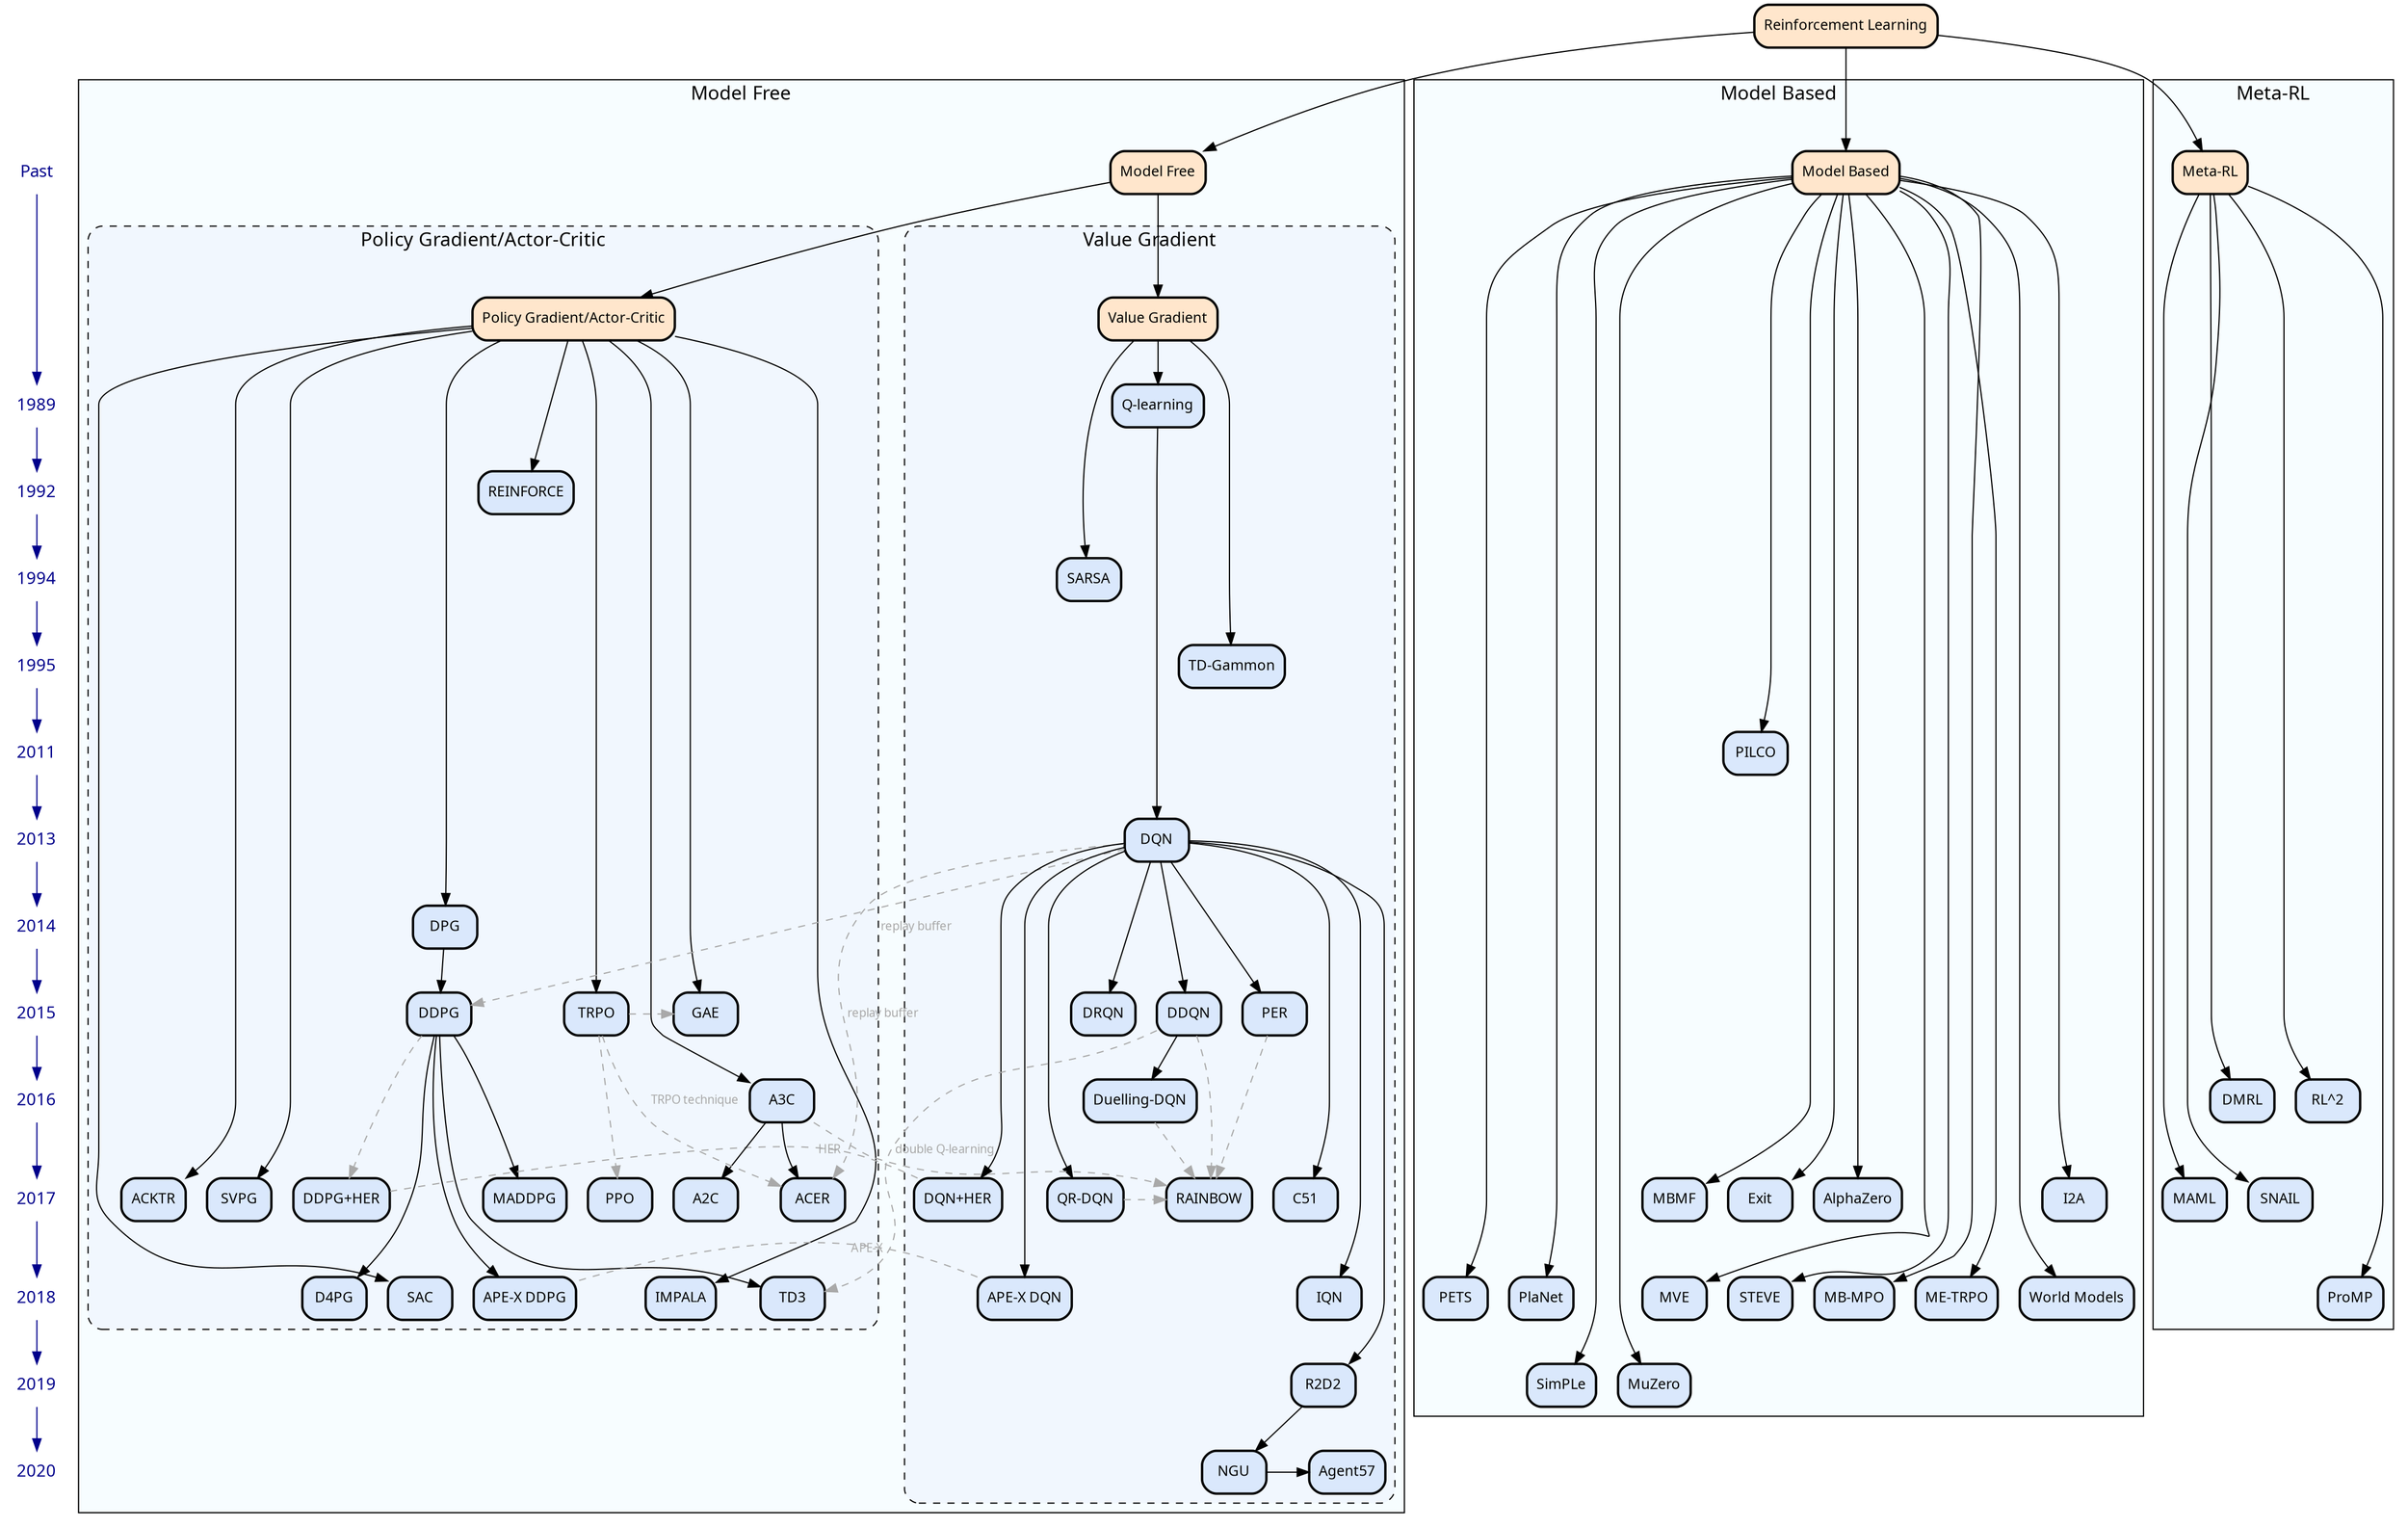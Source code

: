 digraph {
	compound=true
	rankdir=TB
	newrank=true
	subgraph timeline {
		Past [fontcolor=darkblue fontname="sans-serif" fontsize=14 group=timeline shape=plaintext]
		1989 [fontcolor=darkblue fontname="sans-serif" fontsize=14 group=timeline shape=plaintext]
		1992 [fontcolor=darkblue fontname="sans-serif" fontsize=14 group=timeline shape=plaintext]
		1994 [fontcolor=darkblue fontname="sans-serif" fontsize=14 group=timeline shape=plaintext]
		1995 [fontcolor=darkblue fontname="sans-serif" fontsize=14 group=timeline shape=plaintext]
		2011 [fontcolor=darkblue fontname="sans-serif" fontsize=14 group=timeline shape=plaintext]
		2013 [fontcolor=darkblue fontname="sans-serif" fontsize=14 group=timeline shape=plaintext]
		2014 [fontcolor=darkblue fontname="sans-serif" fontsize=14 group=timeline shape=plaintext]
		2015 [fontcolor=darkblue fontname="sans-serif" fontsize=14 group=timeline shape=plaintext]
		2016 [fontcolor=darkblue fontname="sans-serif" fontsize=14 group=timeline shape=plaintext]
		2017 [fontcolor=darkblue fontname="sans-serif" fontsize=14 group=timeline shape=plaintext]
		2018 [fontcolor=darkblue fontname="sans-serif" fontsize=14 group=timeline shape=plaintext]
		2019 [fontcolor=darkblue fontname="sans-serif" fontsize=14 group=timeline shape=plaintext]
		2020 [fontcolor=darkblue fontname="sans-serif" fontsize=14 group=timeline shape=plaintext]
		Past -> 1989 [color=darkblue]
		1989 -> 1992 [color=darkblue]
		1992 -> 1994 [color=darkblue]
		1994 -> 1995 [color=darkblue]
		1995 -> 2011 [color=darkblue]
		2011 -> 2013 [color=darkblue]
		2013 -> 2014 [color=darkblue]
		2014 -> 2015 [color=darkblue]
		2015 -> 2016 [color=darkblue]
		2016 -> 2017 [color=darkblue]
		2017 -> 2018 [color=darkblue]
		2018 -> 2019 [color=darkblue]
		2019 -> 2020 [color=darkblue]
	}
	"Reinforcement Learning" [label="Reinforcement Learning" fillcolor="#ffe6cc" fontname="sans-serif" fontsize=12 shape=box style="rounded,bold,filled" tooltip="Reinforcement learning (RL) is an area of machine learning concerned with how
software agents ought to take actions in an environment in order to maximize
the notion of cumulative reward [from Wikipedia]

"]
	"Model Free" -> "Value Gradient" [fontcolor=black fontname="sans-serif" fontsize=10]
	"Model Free" -> "Policy Gradient/Actor-Critic" [fontcolor=black fontname="sans-serif" fontsize=10]
	DQN -> DDPG [label="replay buffer" color=darkgray constraint=false fontcolor=darkgray fontname="sans-serif" fontsize=10 style=dashed]
	DQN -> ACER [label="replay buffer" color=darkgray fontcolor=darkgray fontname="sans-serif" fontsize=10 style=dashed]
	DDQN -> TD3 [label="double Q-learning" color=darkgray fontcolor=darkgray fontname="sans-serif" fontsize=10 style=dashed]
	"DQN+HER" -> "DDPG+HER" [label=HER arrowhead=none color=darkgray constraint=false fontcolor=darkgray fontname="sans-serif" fontsize=10 style=dashed]
	"APE-X DQN" -> "APE-X DDPG" [label="APE-X" arrowhead=none color=darkgray constraint=false fontcolor=darkgray fontname="sans-serif" fontsize=10 style=dashed]
	A3C -> RAINBOW [color=darkgray fontcolor=darkgray fontname="sans-serif" fontsize=10 style=dashed]
	subgraph "clusterModel Free" {
		label="Model Free"
		color=black
		fontname="sans-serif"
		fontsize=16
		fillcolor="#f7fdff" style=filled
		"Model Free" [label="Model Free" fillcolor="#ffe6cc" fontname="sans-serif" fontsize=12 shape=box style="rounded,bold,filled" tooltip="In model free reinforcement learning, the agent directly tries to predict the
value/policy without having or trying to model the environment

" weight=10]
		subgraph "clusterValue Gradient" {
			label="Value Gradient"
			color=black
			fontname="sans-serif"
			fontsize=16
			fillcolor="#f1f7fe" style="rounded,dashed,filled"
			"Value Gradient" [label="Value Gradient" fillcolor="#ffe6cc" fontname="sans-serif" fontsize=12 shape=box style="rounded,bold,filled" tooltip="The algorithm is learning the value function of each state or state-action.
The policy is implicit, usually by just selecting the best value

"]
			"Value Gradient" -> SARSA [fontcolor=black fontname="sans-serif" fontsize=10 style=solid]
			"Value Gradient" -> "Q-learning" [fontcolor=black fontname="sans-serif" fontsize=10 style=solid]
			"Value Gradient" -> "TD-Gammon" [fontcolor=black fontname="sans-serif" fontsize=10 style=solid]
			SARSA [label=SARSA fillcolor="#dae8fc" fontname="sans-serif" fontsize=12 shape=box style="rounded,bold,filled" tooltip="SARSA (State-Action-Reward-State-Action) is an on-policy TD control method

"]
			"Q-learning" [label="Q-learning" fillcolor="#dae8fc" fontname="sans-serif" fontsize=12 shape=box style="rounded,bold,filled" tooltip="Q-learning an off-policy TD control method. Unlike SARSA, it doesn't follow
the policy to find the next action but rather chooses most optimal action in a
greedy fashion

"]
			"Q-learning" -> DQN [fontcolor=black fontname="sans-serif" fontsize=10]
			"TD-Gammon" [label="TD-Gammon" fillcolor="#dae8fc" fontname="sans-serif" fontsize=12 shape=box style="rounded,bold,filled" tooltip="TD-Gammon is a model-free reinforcement learning algorithm similar to
Q-learning, and uses a multi-layer perceptron with one hidden layer as the
value function approximator. It learns the game entirely by playing against
itself and achieves superhuman level of play.

"]
			DQN [label=DQN fillcolor="#dae8fc" fontname="sans-serif" fontsize=12 shape=box style="rounded,bold,filled" tooltip="Deep Q Network (DQN) is Q-Learning with deep neural network as state-action
value estimator and uses a replay buffer to sample experiences from previous
trajectories to make learning more stable.

"]
			DQN -> DRQN [fontcolor=black fontname="sans-serif" fontsize=10]
			DQN -> DDQN [fontcolor=black fontname="sans-serif" fontsize=10]
			DQN -> PER [fontcolor=black fontname="sans-serif" fontsize=10]
			DQN -> "QR-DQN" [fontcolor=black fontname="sans-serif" fontsize=10]
			DQN -> C51 [fontcolor=black fontname="sans-serif" fontsize=10]
			DQN -> "DQN+HER" [fontcolor=black fontname="sans-serif" fontsize=10]
			DQN -> IQN [fontcolor=black fontname="sans-serif" fontsize=10]
			DQN -> "APE-X DQN" [fontcolor=black fontname="sans-serif" fontsize=10]
			DQN -> R2D2 [fontcolor=black fontname="sans-serif" fontsize=10]
			DRQN [label=DRQN fillcolor="#dae8fc" fontname="sans-serif" fontsize=12 shape=box style="rounded,bold,filled" tooltip="Deep Recurrent Q-Learning. Adding recurrency to a Deep Q-Network (DQN) by
replacing the first post-convolutional fully-connected layer with a recurrent
LSTM

"]
			DDQN [label=DDQN fillcolor="#dae8fc" fontname="sans-serif" fontsize=12 shape=box style="rounded,bold,filled" tooltip="Double DQN adds another neural network, making separate network for policy and
target. The target network is only updated after certain number of
steps/episodes. This makes the learning more stable.

"]
			DDQN -> "Duelling-DQN" [fontcolor=black fontname="sans-serif" fontsize=10]
			DDQN -> RAINBOW [color=darkgray fontcolor=darkgray fontname="sans-serif" fontsize=10 style=dashed]
			PER [label=PER fillcolor="#dae8fc" fontname="sans-serif" fontsize=12 shape=box style="rounded,bold,filled" tooltip="Prioritized Experience Replay (PER) improves data efficiency by replaying
transitions from which there is more to learn more often

"]
			PER -> RAINBOW [color=darkgray fontcolor=darkgray fontname="sans-serif" fontsize=10 style=dashed]
			"Duelling-DQN" [label="Duelling-DQN" fillcolor="#dae8fc" fontname="sans-serif" fontsize=12 shape=box style="rounded,bold,filled" tooltip="Duelling DQN represents two separate estimators: one for the state value
function and one for the state-dependent action advantage function. The main
benefit of this factoring is to generalize learning across actions without
imposing any change to the underlying reinforcement learning algorithm.

"]
			"Duelling-DQN" -> RAINBOW [color=darkgray fontcolor=darkgray fontname="sans-serif" fontsize=10 style=dashed]
			"QR-DQN" [label="QR-DQN" fillcolor="#dae8fc" fontname="sans-serif" fontsize=12 shape=box style="rounded,bold,filled" tooltip="Distributional Reinforcement Learning with Quantile Regression (QR-DQN). In
QR-DQN, distribution of values values are used for each state-action pair
instead of a single mean value

"]
			"QR-DQN" -> RAINBOW [color=darkgray fontcolor=darkgray fontname="sans-serif" fontsize=10 style=dashed]
			C51 [label=C51 fillcolor="#dae8fc" fontname="sans-serif" fontsize=12 shape=box style="rounded,bold,filled" tooltip="C51 Algorithm. The core idea of Distributional Bellman is to ask the following
questions. If we can model the Distribution of the total future rewards, why
restrict ourselves to the expected value (i.e. Q function)? There are several
benefits to learning an approximate distribution rather than its approximate
expectation. [source: flyyufelix's blog]

"]
			RAINBOW [label=RAINBOW fillcolor="#dae8fc" fontname="sans-serif" fontsize=12 shape=box style="rounded,bold,filled" tooltip="Combines six DQN extensions, namely Double Q-Learning, prioritized replay,
dueling networks, multi-step learning, distributional DQN, and noisy DQN into
single model to achieve state of the art performance

"]
			"DQN+HER" [label="DQN+HER" fillcolor="#dae8fc" fontname="sans-serif" fontsize=12 shape=box style="rounded,bold,filled" tooltip="DQN with Hindsight Experience Replay (HER)

"]
			IQN [label=IQN fillcolor="#dae8fc" fontname="sans-serif" fontsize=12 shape=box style="rounded,bold,filled" tooltip="Implicit Quantile Networks (IQN). From the abstract: In this work, we build on
recent advances in distributional reinforcement learning to give a generally
applicable, flexible, and state-of-the-art distributional variant of DQN. We
achieve this by using quantile regression to approximate the full quantile
function for the state-action return distribution. By reparameterizing a
distribution over the sample space, this yields an implicitly defined return
distribution and gives rise to a large class of risk-sensitive policies. We
demonstrate improved performance on the 57 Atari 2600 games in the ALE, and
use our algorithm's implicitly defined distributions to study the effects of
risk-sensitive policies in Atari games.

"]
			"APE-X DQN" [label="APE-X DQN" fillcolor="#dae8fc" fontname="sans-serif" fontsize=12 shape=box style="rounded,bold,filled" tooltip="DQN with Distributed Prioritized Experience Replay

"]
			R2D2 [label=R2D2 fillcolor="#dae8fc" fontname="sans-serif" fontsize=12 shape=box style="rounded,bold,filled" tooltip="Recurrent Replay Distributed DQN (R2D2). (from the abstract) Building on the
recent successes of distributed training of RL agents, in this paper we
investigate the training of RNN-based RL agents from distributed prioritized
experience replay. We study the effects of parameter lag resulting in
representational drift and recurrent state staleness and empirically derive an
improved training strategy. Using a single network architecture and fixed set
of hyper-parameters, the resulting agent, Recurrent Replay Distributed DQN,
quadruples the previous state of the art on Atari-57, and matches the state of
the art on DMLab-30. It is the first agent to exceed human-level performance
in 52 of the 57 Atari games.

"]
			R2D2 -> NGU [fontcolor=black fontname="sans-serif" fontsize=10]
			NGU [label=NGU fillcolor="#dae8fc" fontname="sans-serif" fontsize=12 shape=box style="rounded,bold,filled" tooltip="Never Give Up (NGU). (from the abstract) We propose a reinforcement learning
agent to solve hard exploration games by learning a range of directed
exploratory policies. We construct an episodic memory-based intrinsic reward
using k-nearest neighbors over the agent's recent experience to train the
directed exploratory policies, thereby encouraging the agent to repeatedly
revisit all states in its environment. A self-supervised inverse dynamics
model is used to train the embeddings of the nearest neighbour lookup, biasing
the novelty signal towards what the agent can control. We employ the framework
of Universal Value Function Approximators (UVFA) to simultaneously learn many
directed exploration policies with the same neural network, with different
trade-offs between exploration and exploitation. By using the same neural
network for different degrees of exploration/exploitation, transfer is
demonstrated from predominantly exploratory policies yielding effective
exploitative policies. The proposed method can be incorporated to run with
modern distributed RL agents that collect large amounts of experience from
many actors running in parallel on separate environment instances. Our method
doubles the performance of the base agent in all hard exploration in the
Atari-57 suite while maintaining a very high score across the remaining games,
obtaining a median human normalised score of 1344.0%. Notably, the proposed
method is the first algorithm to achieve non-zero rewards (with a mean score
of 8,400) in the game of Pitfall! without using demonstrations or hand-crafted
features.

"]
			NGU -> Agent57 [fontcolor=black fontname="sans-serif" fontsize=10]
			Agent57 [label=Agent57 fillcolor="#dae8fc" fontname="sans-serif" fontsize=12 shape=box style="rounded,bold,filled" tooltip="(from the abstract) Atari games have been a long-standing benchmark in the
reinforcement learning (RL) community for the past decade. This benchmark was
proposed to test general competency of RL algorithms. Previous work has
achieved good average performance by doing outstandingly well on many games of
the set, but very poorly in several of the most challenging games. We propose
Agent57, the first deep RL agent that outperforms the standard human benchmark
on all 57 Atari games. To achieve this result, we train a neural network which
parameterizes a family of policies ranging from very exploratory to purely
exploitative. We propose an adaptive mechanism to choose which policy to
prioritize throughout the training process. Additionally, we utilize a novel
parameterization of the architecture that allows for more consistent and
stable learning.

"]
		}
		subgraph "clusterPolicy Gradient/Actor-Critic" {
			label="Policy Gradient/Actor-Critic"
			color=black
			fontname="sans-serif"
			fontsize=16
			fillcolor="#f1f7fe" style="rounded,dashed,filled"
			"Policy Gradient/Actor-Critic" [label="Policy Gradient/Actor-Critic" fillcolor="#ffe6cc" fontname="sans-serif" fontsize=12 shape=box style="rounded,bold,filled" tooltip="The algorithm works directly to optimize the policy, with or without value
function. If the value function is learned in addition to the policy, we would
get Actor-Critic algorithm. Most policy gradient algorithms are Actor-Critic.
The Critic updates value function parameters w and depending on the algorithm
it could be action-value Q(a|s;w) or state-value V(s;w). The Actor updates
policy parameters θ, in the direction suggested by the critic, π(a|s;θ). [from
Lilian Weng' blog]

"]
			"Policy Gradient/Actor-Critic" -> REINFORCE [fontcolor=black fontname="sans-serif" fontsize=10 style=solid]
			"Policy Gradient/Actor-Critic" -> DPG [fontcolor=black fontname="sans-serif" fontsize=10 style=solid]
			"Policy Gradient/Actor-Critic" -> TRPO [fontcolor=black fontname="sans-serif" fontsize=10 style=solid]
			"Policy Gradient/Actor-Critic" -> GAE [fontcolor=black fontname="sans-serif" fontsize=10 style=solid]
			"Policy Gradient/Actor-Critic" -> A3C [fontcolor=black fontname="sans-serif" fontsize=10 style=solid]
			"Policy Gradient/Actor-Critic" -> ACKTR [fontcolor=black fontname="sans-serif" fontsize=10 style=solid]
			"Policy Gradient/Actor-Critic" -> SVPG [fontcolor=black fontname="sans-serif" fontsize=10 style=solid]
			"Policy Gradient/Actor-Critic" -> SAC [fontcolor=black fontname="sans-serif" fontsize=10 style=solid]
			"Policy Gradient/Actor-Critic" -> IMPALA [fontcolor=black fontname="sans-serif" fontsize=10 style=solid]
			REINFORCE [label=REINFORCE fillcolor="#dae8fc" fontname="sans-serif" fontsize=12 shape=box style="rounded,bold,filled" tooltip="REINFORCE (Monte-Carlo policy gradient) is a pure policy gradient algorithm
that works without a value function. The agent collects a trajectory of one
episode using its current policy, and uses the returns to update the policy
parameter

"]
			DPG [label=DPG fillcolor="#dae8fc" fontname="sans-serif" fontsize=12 shape=box style="rounded,bold,filled" tooltip="Deterministic Policy Gradient. Abstract: In this paper we consider
deterministic policy gradient algorithms for reinforcement learning with
continuous actions. The deterministic policy gradient has a particularly
appealing form: it is the expected gradient of the action-value function. This
simple form means that the deterministic policy gradient can be estimated much
more efficiently than the usual stochastic policy gradient. To ensure adequate
exploration, we introduce an off-policy actor-critic algorithm that learns a
deterministic target policy from an exploratory behaviour policy. We
demonstrate that deterministic policy gradient algorithms can significantly
outperform their stochastic counterparts in high-dimensional action spaces.

"]
			DPG -> DDPG [fontcolor=black fontname="sans-serif" fontsize=10]
			DDPG [label=DDPG fillcolor="#dae8fc" fontname="sans-serif" fontsize=12 shape=box style="rounded,bold,filled" tooltip="Deep Deterministic Policy Gradient (DDPG).

"]
			DDPG -> "DDPG+HER" [color=darkgray fontcolor=darkgray fontname="sans-serif" fontsize=10 style=dashed]
			DDPG -> MADDPG [fontcolor=black fontname="sans-serif" fontsize=10]
			DDPG -> D4PG [fontcolor=black fontname="sans-serif" fontsize=10]
			DDPG -> "APE-X DDPG" [fontcolor=black fontname="sans-serif" fontsize=10]
			DDPG -> TD3 [fontcolor=black fontname="sans-serif" fontsize=10]
			TRPO [label=TRPO fillcolor="#dae8fc" fontname="sans-serif" fontsize=12 shape=box style="rounded,bold,filled" tooltip="Trust Region Policy Optimization (TRPO) improves training stability by
enforcing a KL divergence constraint to avoid parameter updates that change
the policy too much at one step.

"]
			TRPO -> GAE [color=darkgray fontcolor=darkgray fontname="sans-serif" fontsize=10 style=dashed]
			TRPO -> ACER [label="TRPO technique" color=darkgray fontcolor=darkgray fontname="sans-serif" fontsize=10 style=dashed]
			TRPO -> PPO [color=darkgray fontcolor=darkgray fontname="sans-serif" fontsize=10 style=dashed]
			GAE [label=GAE fillcolor="#dae8fc" fontname="sans-serif" fontsize=12 shape=box style="rounded,bold,filled" tooltip="Generalized Advantage Estimation

"]
			A3C [label=A3C fillcolor="#dae8fc" fontname="sans-serif" fontsize=12 shape=box style="rounded,bold,filled" tooltip="Asynchronous Advantage Actor-Critic (A3C) is a classic policy gradient method
with the special focus on parallel training. In A3C, the critics learn the
state-value function, V(s;w), while multiple actors are trained in parallel
and get synced with global parameters from time to time. Hence, A3C is good
for parallel training by default, i.e. on one machine with multi-core CPU.
[from Lilian Weng' blog]

"]
			A3C -> A2C [fontcolor=black fontname="sans-serif" fontsize=10]
			A3C -> ACER [fontcolor=black fontname="sans-serif" fontsize=10]
			"DDPG+HER" [label="DDPG+HER" fillcolor="#dae8fc" fontname="sans-serif" fontsize=12 shape=box style="rounded,bold,filled" tooltip="Hindsight Experience Replay (HER)

"]
			MADDPG [label=MADDPG fillcolor="#dae8fc" fontname="sans-serif" fontsize=12 shape=box style="rounded,bold,filled" tooltip="Multi-agent DDPG (MADDPG) extends DDPG to an environment where multiple agents
are coordinating to complete tasks with only local information. In the
viewpoint of one agent, the environment is non-stationary as policies of other
agents are quickly upgraded and remain unknown. MADDPG is an actor-critic
model redesigned particularly for handling such a changing environment and
interactions between agents (from Lilian Weng's blog)

"]
			A2C [label=A2C fillcolor="#dae8fc" fontname="sans-serif" fontsize=12 shape=box style="rounded,bold,filled" tooltip="A2C is a synchronous, deterministic variant of Asynchronous Advantage Actor
Critic (A3C). It uses multiple workers to avoid the use of a replay buffer.

"]
			A2C -> ACER [fontcolor=black fontname="sans-serif" fontsize=10 style=invis]
			A2C -> ACKTR [fontcolor=black fontname="sans-serif" fontsize=10 style=invis]
			A2C -> SVPG [fontcolor=black fontname="sans-serif" fontsize=10 style=invis]
			A2C -> IMPALA [fontcolor=black fontname="sans-serif" fontsize=10 style=invis]
			ACER [label=ACER fillcolor="#dae8fc" fontname="sans-serif" fontsize=12 shape=box style="rounded,bold,filled" tooltip="Actor-Critic with Experience Replay (ACER) combines several ideas of previous
algorithms: it uses multiple workers (as A2C), implements a replay buffer (as
in DQN), uses Retrace for Q-value estimation, importance sampling and a trust
region. ACER is A3C's off-policy counterpart. ACER proposes several designs to
overcome the major obstacle to making A3C off policy, that is how to control
the stability of the off-policy estimator. (source: Lilian Weng's blog)

"]
			ACKTR [label=ACKTR fillcolor="#dae8fc" fontname="sans-serif" fontsize=12 shape=box style="rounded,bold,filled" tooltip="Actor Critic using Kronecker-Factored Trust Region (ACKTR) is applying trust
region optimization to deep reinforcement learning using a recently proposed
Kronecker-factored approximation to the curvature.

"]
			PPO [label=PPO fillcolor="#dae8fc" fontname="sans-serif" fontsize=12 shape=box style="rounded,bold,filled" tooltip="Proximal Policy Optimization (PPO) is similar to TRPO but uses simpler
mechanism while retaining similar performance.

"]
			PPO -> SAC [fontcolor=black fontname="sans-serif" fontsize=10 style=invis]
			SVPG [label=SVPG fillcolor="#dae8fc" fontname="sans-serif" fontsize=12 shape=box style="rounded,bold,filled" tooltip="Stein Variational Policy Gradient (SVPG)

"]
			D4PG [label=D4PG fillcolor="#dae8fc" fontname="sans-serif" fontsize=12 shape=box style="rounded,bold,filled" tooltip="Distributed Distributional Deep Deterministic Policy Gradient (D4PG) adopts
the very successful distributional perspective on reinforcement learning and
adapts it to the continuous control setting. It combines this within a
distributed framework. It also combines this technique with a number of
additional, simple improvements such as the use of N-step returns and
prioritized experience replay [from the paper's abstract]

"]
			"APE-X DDPG" [label="APE-X DDPG" fillcolor="#dae8fc" fontname="sans-serif" fontsize=12 shape=box style="rounded,bold,filled" tooltip="DDPG with Distributed Prioritized Experience Replay

"]
			SAC [label=SAC fillcolor="#dae8fc" fontname="sans-serif" fontsize=12 shape=box style="rounded,bold,filled" tooltip="Soft Actor Critic (SAC) is an algorithm that optimizes a stochastic policy in
an off-policy way, forming a bridge between stochastic policy optimization and
DDPG-style approaches.

"]
			TD3 [label=TD3 fillcolor="#dae8fc" fontname="sans-serif" fontsize=12 shape=box style="rounded,bold,filled" tooltip="Twin Delayed DDPG (TD3). TD3 addresses function approximation error in DDPG by
introducing twin Q-value approximation network and less frequent updates

"]
			IMPALA [label=IMPALA fillcolor="#dae8fc" fontname="sans-serif" fontsize=12 shape=box style="rounded,bold,filled" tooltip="Importance Weighted Actor-Learner Architecture (IMPALA)

"]
		}
	}
	subgraph "clusterModel Based" {
		label="Model Based"
		color=black
		fontname="sans-serif"
		fontsize=16
		fillcolor="#f7fdff" style=filled
		"Model Based" [label="Model Based" fillcolor="#ffe6cc" fontname="sans-serif" fontsize=12 shape=box style="rounded,bold,filled" tooltip="In model-based reinforcement learning, the agent uses the experience to try to
model the environment, and then uses the model to predict the value/policy

"]
		"Model Based" -> PILCO [fontcolor=black fontname="sans-serif" fontsize=10 style=solid]
		"Model Based" -> I2A [fontcolor=black fontname="sans-serif" fontsize=10 style=solid]
		"Model Based" -> MBMF [fontcolor=black fontname="sans-serif" fontsize=10 style=solid]
		"Model Based" -> Exit [fontcolor=black fontname="sans-serif" fontsize=10 style=solid]
		"Model Based" -> AlphaZero [fontcolor=black fontname="sans-serif" fontsize=10 style=solid]
		"Model Based" -> MVE [fontcolor=black fontname="sans-serif" fontsize=10 style=solid]
		"Model Based" -> STEVE [fontcolor=black fontname="sans-serif" fontsize=10 style=solid]
		"Model Based" -> "ME-TRPO" [fontcolor=black fontname="sans-serif" fontsize=10 style=solid]
		"Model Based" -> "MB-MPO" [fontcolor=black fontname="sans-serif" fontsize=10 style=solid]
		"Model Based" -> "World Models" [fontcolor=black fontname="sans-serif" fontsize=10 style=solid]
		"Model Based" -> PETS [fontcolor=black fontname="sans-serif" fontsize=10 style=solid]
		"Model Based" -> PlaNet [fontcolor=black fontname="sans-serif" fontsize=10 style=solid]
		"Model Based" -> SimPLe [fontcolor=black fontname="sans-serif" fontsize=10 style=solid]
		"Model Based" -> MuZero [fontcolor=black fontname="sans-serif" fontsize=10 style=solid]
		PILCO [label=PILCO fillcolor="#dae8fc" fontname="sans-serif" fontsize=12 shape=box style="rounded,bold,filled" tooltip="(from the abstract) In this paper, we introduce PILCO, a practical, data-
efficient model-based policy search method. PILCO reduces model bias, one of
the key problems of model-based reinforcement learning, in a principled way.
By learning a probabilistic dynamics model and explicitly incorporating model
uncertainty into long-term planning, PILCO can cope with very little data and
facilitates learning froms cratch in only a few trials. Policy evaluationis
performed in closed form using state-of-the-art approximate inference.
Furthermore, policy gradients are computed analytically for policy
improvement. We report unprecedented learning efficiency on challenging and
high-dimensional control tasks.

"]
		I2A [label=I2A fillcolor="#dae8fc" fontname="sans-serif" fontsize=12 shape=box style="rounded,bold,filled" tooltip="(from the abstract) We introduce Imagination-Augmented Agents (I2As), a novel
architecture for deep reinforcement learning combining model-free and model-
based aspects. In contrast to most existing model-based reinforcement learning
and planning methods, which prescribe how a model should be used to arrive at
a policy, I2As learn to interpret predictions from a learned environment model
to construct implicit plans in arbitrary ways, by using the predictions as
additional context in deep policy networks. I2As show improved data
efficiency, performance, and robustness to model misspecification compared to
several baselines.

"]
		MBMF [label=MBMF fillcolor="#dae8fc" fontname="sans-serif" fontsize=12 shape=box style="rounded,bold,filled" tooltip="(from the abstract) Neural Network Dynamics for Model-Based Deep Reinforcement
Learning with Model-Free Fine-Tuning. We demonstrate that medium-sized neural
network models can in fact be combined with model predictive control (MPC) to
achieve excellent sample complexity in a model-based reinforcement learning
algorithm, producing stable and plausible gaits to accomplish various complex
locomotion tasks. We also propose using deep neural network dynamics models to
initialize a model-free learner, in order to combine the sample efficiency of
model-based approaches with the high task-specific performance of model-free
methods. We empirically demonstrate on MuJoCo locomotion tasks that our pure
model-based approach trained on just random action data can follow arbitrary
trajectories with excellent sample efficiency, and that our hybrid algorithm
can accelerate model-free learning on high-speed benchmark tasks, achieving
sample efficiency gains of 3-5x on swimmer, cheetah, hopper, and ant agents.

"]
		Exit [label=Exit fillcolor="#dae8fc" fontname="sans-serif" fontsize=12 shape=box style="rounded,bold,filled" tooltip="Expert Iteration (ExIt) is a novel reinforcement learning algorithm which
decomposes the problem into separate planning and generalisation tasks.
Planning new policies is performed by tree search, while a deep neural network
generalises those plans. Subsequently, tree search is improved by using the
neural network policy to guide search, increasing the strength of new plans.
In contrast, standard deep Reinforcement Learning algorithms rely on a neural
network not only to generalise plans, but to discover them too. We show that
ExIt outperforms REINFORCE for training a neural network to play the board
game Hex, and our final tree search agent, trained tabula rasa, defeats MoHex
1.0, the most recent Olympiad Champion player to be publicly released. (from
the abstract)

"]
		AlphaZero [label=AlphaZero fillcolor="#dae8fc" fontname="sans-serif" fontsize=12 shape=box style="rounded,bold,filled" tooltip="AlphaZero generalises tabula rasa reinforcement learning from games of self-
play approach. Starting from random play, and given no domain knowledge except
the game rules, AlphaZero achieved within 24 hours a superhuman level of play
in the games of chess and shogi (Japanese chess) as well as Go, and
convincingly defeated a world-champion program in each case. (from the
abstract)

"]
		MVE [label=MVE fillcolor="#dae8fc" fontname="sans-serif" fontsize=12 shape=box style="rounded,bold,filled" tooltip="(from the abstract) Recent model-free reinforcement learning algorithms have
proposed incorporating learned dynamics models as a source of additional data
with the intention of reducing sample complexity. Such methods hold the
promise of incorporating imagined data coupled with a notion of model
uncertainty to accelerate the learning of continuous control tasks.
Unfortunately, they rely on heuristics that limit usage of the dynamics model.
We present model-based value expansion, which controls for uncertainty in the
model by only allowing imagination to fixed depth. By enabling wider use of
learned dynamics models within a model-free reinforcement learning algorithm,
we improve value estimation, which, in turn, reduces the sample complexity of
learning.

"]
		STEVE [label=STEVE fillcolor="#dae8fc" fontname="sans-serif" fontsize=12 shape=box style="rounded,bold,filled" tooltip="(from the abstract) Integrating model-free and model-based approaches in
reinforcement learning has the potential to achieve the high performance of
model-free algorithms with low sample complexity. However, this is difficult
because an imperfect dynamics model can degrade the performance of the
learning algorithm, and in sufficiently complex environments, the dynamics
model will almost always be imperfect. As a result, a key challenge is to
combine model-based approaches with model-free learning in such a way that
errors in the model do not degrade performance. We propose stochastic ensemble
value expansion (STEVE), a novel model-based technique that addresses this
issue. By dynamically interpolating between model rollouts of various horizon
lengths for each individual example, STEVE ensures that the model is only
utilized when doing so does not introduce significant errors. Our approach
outperforms model-free baselines on challenging continuous control benchmarks
with an order-of-magnitude increase in sample efficiency, and in contrast to
previous model-based approaches, performance does not degrade in complex
environments.

"]
		"ME-TRPO" [label="ME-TRPO" fillcolor="#dae8fc" fontname="sans-serif" fontsize=12 shape=box style="rounded,bold,filled" tooltip="(from the abstract) Model-free reinforcement learning (RL) methods are
succeeding in a growing number of tasks, aided by recent advances in deep
learning. However, they tend to suffer from high sample complexity, which
hinders their use in real-world domains. Alternatively, model-based
reinforcement learning promises to reduce sample complexity, but tends to
require careful tuning and to date have succeeded mainly in restrictive
domains where simple models are sufficient for learning. In this paper, we
analyze the behavior of vanilla model-based reinforcement learning methods
when deep neural networks are used to learn both the model and the policy, and
show that the learned policy tends to exploit regions where insufficient data
is available for the model to be learned, causing instability in training. To
overcome this issue, we propose to use an ensemble of models to maintain the
model uncertainty and regularize the learning process. We further show that
the use of likelihood ratio derivatives yields much more stable learning than
backpropagation through time. Altogether, our approach Model-Ensemble Trust-
Region Policy Optimization (ME-TRPO) significantly reduces the sample
complexity compared to model-free deep RL methods on challenging continuous
control benchmark tasks.

"]
		"MB-MPO" [label="MB-MPO" fillcolor="#dae8fc" fontname="sans-serif" fontsize=12 shape=box style="rounded,bold,filled" tooltip="(from the abstract) Model-based reinforcement learning approaches carry the
promise of being data efficient. However, due to challenges in learning
dynamics models that sufficiently match the real-world dynamics, they struggle
to achieve the same asymptotic performance as model-free methods. We propose
Model-Based Meta-Policy-Optimization (MB-MPO), an approach that foregoes the
strong reliance on accurate learned dynamics models. Using an ensemble of
learned dynamic models, MB-MPO meta-learns a policy that can quickly adapt to
any model in the ensemble with one policy gradient step. This steers the meta-
policy towards internalizing consistent dynamics predictions among the
ensemble while shifting the burden of behaving optimally w.r.t. the model
discrepancies towards the adaptation step. Our experiments show that MB-MPO is
more robust to model imperfections than previous model-based approaches.
Finally, we demonstrate that our approach is able to match the asymptotic
performance of model-free methods while requiring significantly less
experience.

"]
		"World Models" [label="World Models" fillcolor="#dae8fc" fontname="sans-serif" fontsize=12 shape=box style="rounded,bold,filled" tooltip="(from the abstract) A generative recurrent neural network is quickly trained
in an unsupervised manner to model popular reinforcement learning environments
through compressed spatio-temporal representations. The world model's
extracted features are fed into compact and simple policies trained by
evolution, achieving state of the art results in various environments. We also
train our agent entirely inside of an environment generated by its own
internal world model, and transfer this policy back into the actual
environment.

"]
		PETS [label=PETS fillcolor="#dae8fc" fontname="sans-serif" fontsize=12 shape=box style="rounded,bold,filled" tooltip="(from the abstract) Model-based reinforcement learning (RL) algorithms can
attain excellent sample efficiency, but often lag behind the best model-free
algorithms in terms of asymptotic performance. This is especially true with
high-capacity parametric function approximators, such as deep networks. In
this paper, we study how to bridge this gap, by employing uncertainty-aware
dynamics models. We propose a new algorithm called probabilistic ensembles
with trajectory sampling (PETS) that combines uncertainty-aware deep network
dynamics models with sampling-based uncertainty propagation. Our comparison to
state-of-the-art model-based and model-free deep RL algorithms shows that our
approach matches the asymptotic performance of model-free algorithms on
several challenging benchmark tasks, while requiring significantly fewer
samples (e.g., 8 and 125 times fewer samples than Soft Actor Critic and
Proximal Policy Optimization respectively on the half-cheetah task).

"]
		PlaNet [label=PlaNet fillcolor="#dae8fc" fontname="sans-serif" fontsize=12 shape=box style="rounded,bold,filled" tooltip="(from the abstract) We propose the Deep Planning Network (PlaNet), a purely
model-based agent that learns the environment dynamics from images and chooses
actions through fast online planning in latent space. To achieve high
performance, the dynamics model must accurately predict the rewards ahead for
multiple time steps. We approach this using a latent dynamics model with both
deterministic and stochastic transition components. Moreover, we propose a
multi-step variational inference objective that we name latent overshooting.
Using only pixel observations, our agent solves continuous control tasks with
contact dynamics, partial observability, and sparse rewards, which exceed the
difficulty of tasks that were previously solved by planning with learned
models. PlaNet uses substantially fewer episodes and reaches final performance
close to and sometimes higher than strong model-free algorithms.

"]
		SimPLe [label=SimPLe fillcolor="#dae8fc" fontname="sans-serif" fontsize=12 shape=box style="rounded,bold,filled" tooltip="Simulated Policy Learning (SimPLe) is a complete model-based deep RL algorithm
based on video prediction models and present a comparison of several model
architectures, including a novel architecture that yields the best results in
our setting. Our experiments evaluate SimPLe on a range of Atari games in low
data regime of 100k interactions between the agent and the environment, which
corresponds to two hours of real-time play. In most games SimPLe outperforms
state-of-the-art model-free algorithms, in some games by over an order of
magnitude. (from the abstract)

"]
		MuZero [label=MuZero fillcolor="#dae8fc" fontname="sans-serif" fontsize=12 shape=box style="rounded,bold,filled" tooltip="(from the abstract) Constructing agents with planning capabilities has long
been one of the main challenges in the pursuit of artificial intelligence.
Tree-based planning methods have enjoyed huge success in challenging domains,
such as chess and Go, where a perfect simulator is available. However, in
real-world problems the dynamics governing the environment are often complex
and unknown. In this work we present the MuZero algorithm which, by combining
a tree-based search with a learned model, achieves superhuman performance in a
range of challenging and visually complex domains, without any knowledge of
their underlying dynamics. MuZero learns a model that, when applied
iteratively, predicts the quantities most directly relevant to planning: the
reward, the action-selection policy, and the value function. When evaluated on
57 different Atari games - the canonical video game environment for testing AI
techniques, in which model-based planning approaches have historically
struggled - our new algorithm achieved a new state of the art. When evaluated
on Go, chess and shogi, without any knowledge of the game rules, MuZero
matched the superhuman performance of the AlphaZero algorithm that was
supplied with the game rules.

"]
	}
	subgraph "clusterMeta-RL" {
		label="Meta-RL"
		color=black
		fontname="sans-serif"
		fontsize=16
		fillcolor="#f7fdff" style=filled
		"Meta-RL" [label="Meta-RL" fillcolor="#ffe6cc" fontname="sans-serif" fontsize=12 shape=box style="rounded,bold,filled" tooltip="In meta reinforcement learning, the agent is trained over distribution of
tasks, and with the knowledge it tries to solve new unseen but related task.

"]
		"Meta-RL" -> DMRL [fontcolor=black fontname="sans-serif" fontsize=10 style=solid]
		"Meta-RL" -> "RL^2" [fontcolor=black fontname="sans-serif" fontsize=10 style=solid]
		"Meta-RL" -> MAML [fontcolor=black fontname="sans-serif" fontsize=10 style=solid]
		"Meta-RL" -> SNAIL [fontcolor=black fontname="sans-serif" fontsize=10 style=solid]
		"Meta-RL" -> ProMP [fontcolor=black fontname="sans-serif" fontsize=10 style=solid]
		DMRL [label=DMRL fillcolor="#dae8fc" fontname="sans-serif" fontsize=12 shape=box style="rounded,bold,filled" tooltip="Deep Meta RL. (from the abstract) In recent years deep reinforcement learning
(RL) systems have attained superhuman performance in a number of challenging
task domains. However, a major limitation of such applications is their demand
for massive amounts of training data. A critical present objective is thus to
develop deep RL methods that can adapt rapidly to new tasks. In the present
work we introduce a novel approach to this challenge, which we refer to as
deep meta-reinforcement learning. Previous work has shown that recurrent
networks can support meta-learning in a fully supervised context. We extend
this approach to the RL setting. What emerges is a system that is trained
using one RL algorithm, but whose recurrent dynamics implement a second, quite
separate RL procedure. This second, learned RL algorithm can differ from the
original one in arbitrary ways. Importantly, because it is learned, it is
configured to exploit structure in the training domain. We unpack these points
in a series of seven proof-of-concept experiments, each of which examines a
key aspect of deep meta-RL. We consider prospects for extending and scaling up
the approach, and also point out some potentially important implications for
neuroscience.

"]
		"RL^2" [label="RL^2" fillcolor="#dae8fc" fontname="sans-serif" fontsize=12 shape=box style="rounded,bold,filled" tooltip="(from the abstract) Deep reinforcement learning (deep RL) has been successful
in learning sophisticated behaviors automatically; however, the learning
process requires a huge number of trials. In contrast, animals can learn new
tasks in just a few trials, benefiting from their prior knowledge about the
world. This paper seeks to bridge this gap. Rather than designing a \"fast\"
reinforcement learning algorithm, we propose to represent it as a recurrent
neural network (RNN) and learn it from data. In our proposed method, RL2, the
algorithm is encoded in the weights of the RNN, which are learned slowly
through a general-purpose (\"slow\") RL algorithm. The RNN receives all
information a typical RL algorithm would receive, including observations,
actions, rewards, and termination flags; and it retains its state across
episodes in a given Markov Decision Process (MDP). The activations of the RNN
store the state of the \"fast\" RL algorithm on the current (previously unseen)
MDP. We evaluate RL2 experimentally on both small-scale and large-scale
problems. On the small-scale side, we train it to solve randomly generated
multi-arm bandit problems and finite MDPs. After RL2 is trained, its
performance on new MDPs is close to human-designed algorithms with optimality
guarantees. On the large-scale side, we test RL2 on a vision-based navigation
task and show that it scales up to high-dimensional problems.

"]
		MAML [label=MAML fillcolor="#dae8fc" fontname="sans-serif" fontsize=12 shape=box style="rounded,bold,filled" tooltip="(from the abstract) We propose an algorithm for meta-learning that is model-
agnostic, in the sense that it is compatible with any model trained with
gradient descent and applicable to a variety of different learning problems,
including classification, regression, and reinforcement learning. The goal of
meta-learning is to train a model on a variety of learning tasks, such that it
can solve new learning tasks using only a small number of training samples. In
our approach, the parameters of the model are explicitly trained such that a
small number of gradient steps with a small amount of training data from a new
task will produce good generalization performance on that task. In effect, our
method trains the model to be easy to fine-tune. We demonstrate that this
approach leads to state-of-the-art performance on two few-shot image
classification benchmarks, produces good results on few-shot regression, and
accelerates fine-tuning for policy gradient reinforcement learning with neural
network policies.

"]
		SNAIL [label=SNAIL fillcolor="#dae8fc" fontname="sans-serif" fontsize=12 shape=box style="rounded,bold,filled" tooltip="(from the abstract) Deep neural networks excel in regimes with large amounts
of data, but tend to struggle when data is scarce or when they need to adapt
quickly to changes in the task. In response, recent work in meta-learning
proposes training a meta-learner on a distribution of similar tasks, in the
hopes of generalization to novel but related tasks by learning a high-level
strategy that captures the essence of the problem it is asked to solve.
However, many recent meta-learning approaches are extensively hand-designed,
either using architectures specialized to a particular application, or hard-
coding algorithmic components that constrain how the meta-learner solves the
task. We propose a class of simple and generic meta-learner architectures that
use a novel combination of temporal convolutions and soft attention; the
former to aggregate information from past experience and the latter to
pinpoint specific pieces of information. In the most extensive set of meta-
learning experiments to date, we evaluate the resulting Simple Neural
AttentIve Learner (or SNAIL) on several heavily-benchmarked tasks. On all
tasks, in both supervised and reinforcement learning, SNAIL attains state-of-
the-art performance by significant margins.

"]
		ProMP [label=ProMP fillcolor="#dae8fc" fontname="sans-serif" fontsize=12 shape=box style="rounded,bold,filled" tooltip="ProMP: Proximal Meta-Policy Search (from the abstract) Credit assignment in
Meta-reinforcement learning (Meta-RL) is still poorly understood. Existing
methods either neglect credit assignment to pre-adaptation behavior or
implement it naively. This leads to poor sample-efficiency during meta-
training as well as ineffective task identification strategies. This paper
provides a theoretical analysis of credit assignment in gradient-based Meta-
RL. Building on the gained insights we develop a novel meta-learning algorithm
that overcomes both the issue of poor credit assignment and previous
difficulties in estimating meta-policy gradients. By controlling the
statistical distance of both pre-adaptation and adapted policies during meta-
policy search, the proposed algorithm endows efficient and stable meta-
learning. Our approach leads to superior pre-adaptation policy behavior and
consistently outperforms previous Meta-RL algorithms in sample-efficiency,
wall-clock time, and asymptotic performance.

"]
	}
	"Reinforcement Learning" -> "Model Free" [fontcolor=black fontname="sans-serif" fontsize=10]
	"Reinforcement Learning" -> "Model Based" [fontcolor=black fontname="sans-serif" fontsize=10]
	"Reinforcement Learning" -> "Meta-RL" [fontcolor=black fontname="sans-serif" fontsize=10]
	{
		rank=same
		1989
		"Q-learning"
	}
	{
		rank=same
		1992
		REINFORCE
	}
	{
		rank=same
		1994
		SARSA
	}
	{
		rank=same
		1995
		"TD-Gammon"
	}
	{
		rank=same
		2011
		PILCO
	}
	{
		rank=same
		2013
		DQN
	}
	{
		rank=same
		2014
		DPG
	}
	{
		rank=same
		2015
		DRQN
		DDQN
		PER
		DDPG
		TRPO
		GAE
	}
	{
		rank=same
		2016
		"Duelling-DQN"
		A3C
		DMRL
		"RL^2"
	}
	{
		rank=same
		2017
		"QR-DQN"
		C51
		RAINBOW
		"DQN+HER"
		"DDPG+HER"
		MADDPG
		A2C
		ACER
		ACKTR
		PPO
		SVPG
		I2A
		MBMF
		Exit
		AlphaZero
		MAML
		SNAIL
	}
	{
		rank=same
		2018
		IQN
		"APE-X DQN"
		D4PG
		"APE-X DDPG"
		SAC
		TD3
		IMPALA
		MVE
		STEVE
		"ME-TRPO"
		"MB-MPO"
		"World Models"
		PETS
		PlaNet
		ProMP
	}
	{
		rank=same
		2019
		R2D2
		SimPLe
		MuZero
	}
	{
		rank=same
		2020
		NGU
		Agent57
	}
	{
		rank=same
		Past
		"Model Free"
		"Model Based"
		"Meta-RL"
	}
	{
		rank=same
		"Value Gradient"
		"Policy Gradient/Actor-Critic"
	}
}
